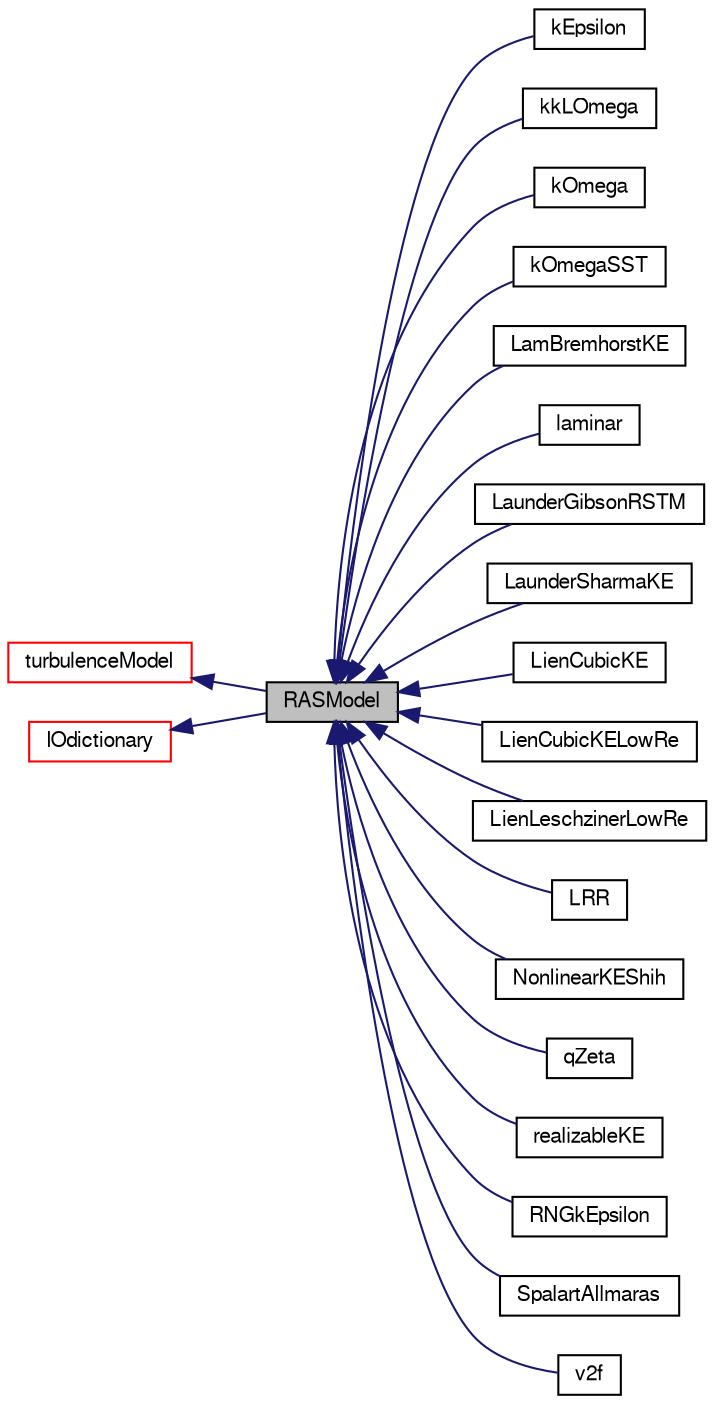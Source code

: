 digraph "RASModel"
{
  bgcolor="transparent";
  edge [fontname="FreeSans",fontsize="10",labelfontname="FreeSans",labelfontsize="10"];
  node [fontname="FreeSans",fontsize="10",shape=record];
  rankdir="LR";
  Node0 [label="RASModel",height=0.2,width=0.4,color="black", fillcolor="grey75", style="filled", fontcolor="black"];
  Node1 -> Node0 [dir="back",color="midnightblue",fontsize="10",style="solid",fontname="FreeSans"];
  Node1 [label="turbulenceModel",height=0.2,width=0.4,color="red",URL="$a31102.html",tooltip="Abstract base class for incompressible turbulence models (RAS, LES and laminar). "];
  Node4 -> Node0 [dir="back",color="midnightblue",fontsize="10",style="solid",fontname="FreeSans"];
  Node4 [label="IOdictionary",height=0.2,width=0.4,color="red",URL="$a26158.html",tooltip="IOdictionary is derived from dictionary and IOobject to give the dictionary automatic IO functionalit..."];
  Node0 -> Node18 [dir="back",color="midnightblue",fontsize="10",style="solid",fontname="FreeSans"];
  Node18 [label="kEpsilon",height=0.2,width=0.4,color="black",URL="$a31018.html",tooltip="Standard k-epsilon turbulence model for incompressible flows. "];
  Node0 -> Node19 [dir="back",color="midnightblue",fontsize="10",style="solid",fontname="FreeSans"];
  Node19 [label="kkLOmega",height=0.2,width=0.4,color="black",URL="$a31022.html",tooltip="Low Reynolds-number k-kl-omega turbulence model for incompressible flows. "];
  Node0 -> Node20 [dir="back",color="midnightblue",fontsize="10",style="solid",fontname="FreeSans"];
  Node20 [label="kOmega",height=0.2,width=0.4,color="black",URL="$a31026.html",tooltip="Standard high Reynolds-number k-omega turbulence model for incompressible flows. "];
  Node0 -> Node21 [dir="back",color="midnightblue",fontsize="10",style="solid",fontname="FreeSans"];
  Node21 [label="kOmegaSST",height=0.2,width=0.4,color="black",URL="$a31030.html",tooltip="Implementation of the k-omega-SST turbulence model for incompressible flows. "];
  Node0 -> Node22 [dir="back",color="midnightblue",fontsize="10",style="solid",fontname="FreeSans"];
  Node22 [label="LamBremhorstKE",height=0.2,width=0.4,color="black",URL="$a31034.html",tooltip="Lam and Bremhorst low-Reynolds number k-epsilon turbulence model for incompressible flows..."];
  Node0 -> Node23 [dir="back",color="midnightblue",fontsize="10",style="solid",fontname="FreeSans"];
  Node23 [label="laminar",height=0.2,width=0.4,color="black",URL="$a31038.html",tooltip="Dummy turbulence model for laminar incompressible flow. "];
  Node0 -> Node24 [dir="back",color="midnightblue",fontsize="10",style="solid",fontname="FreeSans"];
  Node24 [label="LaunderGibsonRSTM",height=0.2,width=0.4,color="black",URL="$a31042.html",tooltip="Launder-Gibson Reynolds stress turbulence model for incompressible flows. "];
  Node0 -> Node25 [dir="back",color="midnightblue",fontsize="10",style="solid",fontname="FreeSans"];
  Node25 [label="LaunderSharmaKE",height=0.2,width=0.4,color="black",URL="$a31046.html",tooltip="Launder and Sharma low-Reynolds k-epsilon turbulence model for incompressible flows. "];
  Node0 -> Node26 [dir="back",color="midnightblue",fontsize="10",style="solid",fontname="FreeSans"];
  Node26 [label="LienCubicKE",height=0.2,width=0.4,color="black",URL="$a31050.html",tooltip="Lien cubic non-linear k-epsilon turbulence model for incompressible flows. "];
  Node0 -> Node27 [dir="back",color="midnightblue",fontsize="10",style="solid",fontname="FreeSans"];
  Node27 [label="LienCubicKELowRe",height=0.2,width=0.4,color="black",URL="$a31054.html",tooltip="Lien cubic non-linear low-Reynolds k-epsilon turbulence models for incompressible flows..."];
  Node0 -> Node28 [dir="back",color="midnightblue",fontsize="10",style="solid",fontname="FreeSans"];
  Node28 [label="LienLeschzinerLowRe",height=0.2,width=0.4,color="black",URL="$a31058.html",tooltip="Lien and Leschziner low-Reynolds k-epsilon turbulence model for incompressible flows. "];
  Node0 -> Node29 [dir="back",color="midnightblue",fontsize="10",style="solid",fontname="FreeSans"];
  Node29 [label="LRR",height=0.2,width=0.4,color="black",URL="$a31062.html",tooltip="Launder, Reece and Rodi Reynolds-stress turbulence model for incompressible flows. "];
  Node0 -> Node30 [dir="back",color="midnightblue",fontsize="10",style="solid",fontname="FreeSans"];
  Node30 [label="NonlinearKEShih",height=0.2,width=0.4,color="black",URL="$a31066.html",tooltip="Shih&#39;s quadratic non-linear k-epsilon turbulence model for incompressible flows. "];
  Node0 -> Node31 [dir="back",color="midnightblue",fontsize="10",style="solid",fontname="FreeSans"];
  Node31 [label="qZeta",height=0.2,width=0.4,color="black",URL="$a31070.html",tooltip="Gibson and Dafa&#39;Alla&#39;s q-zeta two-equation low-Re turbulence model for incompressible flows..."];
  Node0 -> Node32 [dir="back",color="midnightblue",fontsize="10",style="solid",fontname="FreeSans"];
  Node32 [label="realizableKE",height=0.2,width=0.4,color="black",URL="$a31078.html",tooltip="Realizable k-epsilon turbulence model for incompressible flows. "];
  Node0 -> Node33 [dir="back",color="midnightblue",fontsize="10",style="solid",fontname="FreeSans"];
  Node33 [label="RNGkEpsilon",height=0.2,width=0.4,color="black",URL="$a31082.html",tooltip="Renormalisation group k-epsilon turbulence model for incompressible flows. "];
  Node0 -> Node34 [dir="back",color="midnightblue",fontsize="10",style="solid",fontname="FreeSans"];
  Node34 [label="SpalartAllmaras",height=0.2,width=0.4,color="black",URL="$a31086.html",tooltip="Spalart-Allmaras 1-eqn mixing-length model for incompressible external flows. "];
  Node0 -> Node35 [dir="back",color="midnightblue",fontsize="10",style="solid",fontname="FreeSans"];
  Node35 [label="v2f",height=0.2,width=0.4,color="black",URL="$a31090.html",tooltip="Lien and Kalitzin&#39;s v2-f turbulence model for incompressible flows, with a limit imposed on the turbu..."];
}
